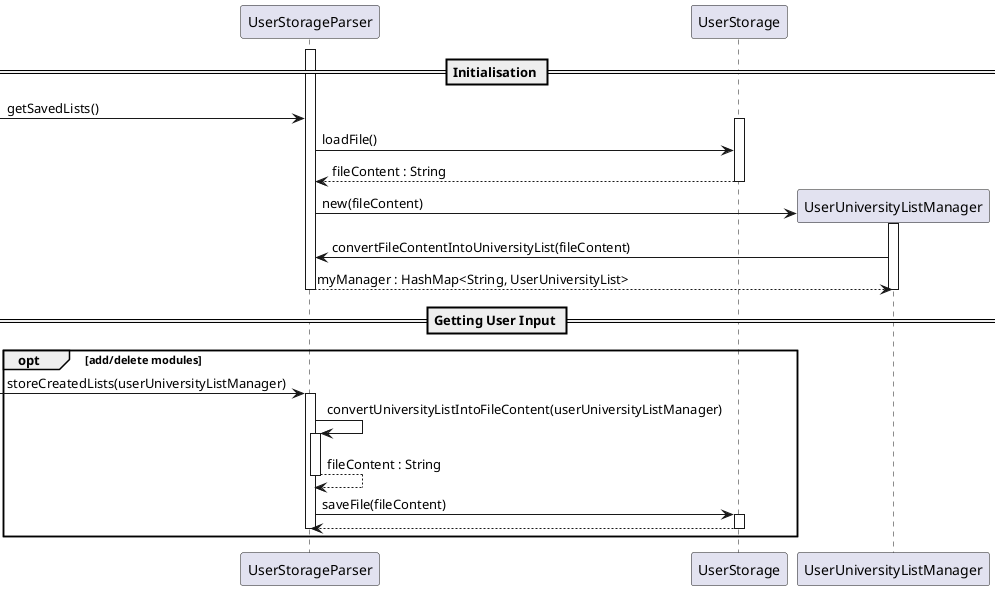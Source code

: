 @startuml

== Initialisation ==

activate UserStorageParser
-> UserStorageParser : getSavedLists()

activate UserStorage
UserStorageParser -> UserStorage : loadFile()
UserStorage --> UserStorageParser : fileContent : String
deactivate UserStorage

create UserUniversityListManager
UserStorageParser -> UserUniversityListManager : new(fileContent)
activate UserUniversityListManager
UserUniversityListManager -> UserStorageParser : convertFileContentIntoUniversityList(fileContent)
UserStorageParser --> UserUniversityListManager : myManager : HashMap<String, UserUniversityList>
deactivate UserUniversityListManager
deactivate UserStorageParser

== Getting User Input ==

opt add/delete modules
-> UserStorageParser : storeCreatedLists(userUniversityListManager)
activate UserStorageParser
UserStorageParser -> UserStorageParser : convertUniversityListIntoFileContent(userUniversityListManager)
activate UserStorageParser
UserStorageParser --> UserStorageParser : fileContent : String
deactivate UserStorageParser
UserStorageParser -> UserStorage : saveFile(fileContent)
activate UserStorage
UserStorage --> UserStorageParser
deactivate UserStorage
deactivate UserStorageParser
end


@enduml